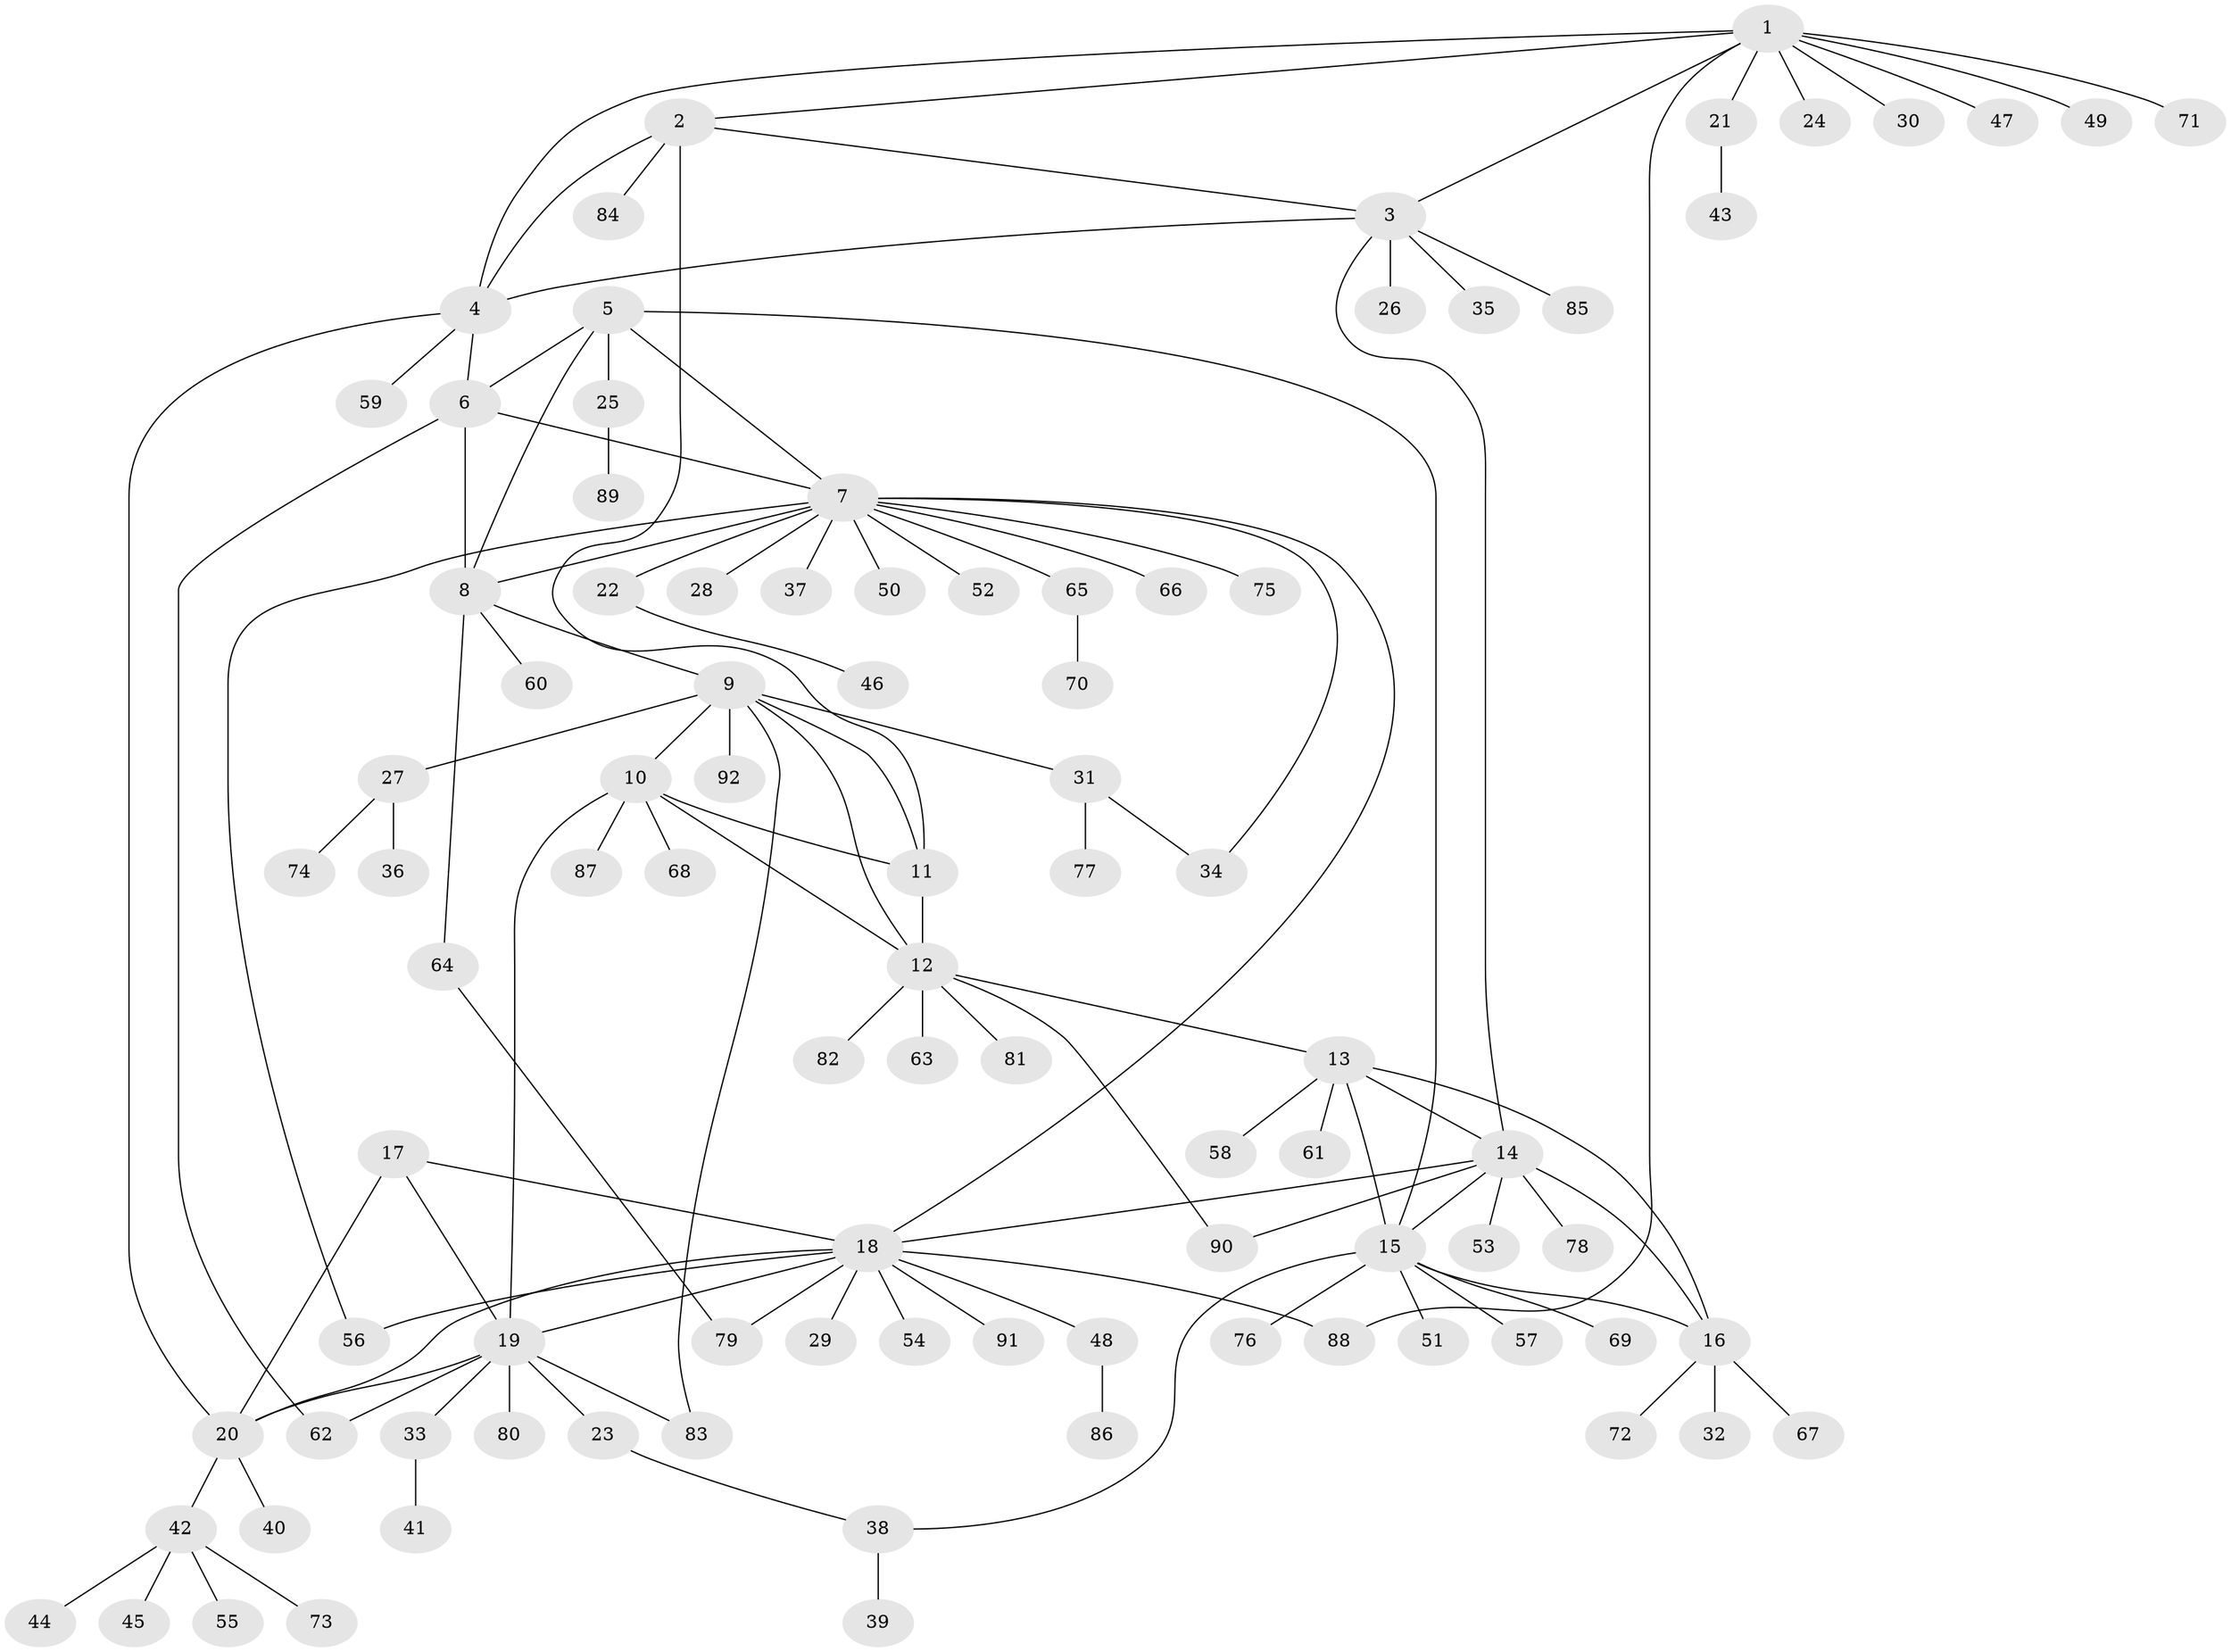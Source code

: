 // coarse degree distribution, {12: 0.03125, 6: 0.015625, 5: 0.03125, 11: 0.015625, 7: 0.015625, 15: 0.015625, 4: 0.015625, 1: 0.734375, 2: 0.109375, 14: 0.015625}
// Generated by graph-tools (version 1.1) at 2025/57/03/04/25 21:57:44]
// undirected, 92 vertices, 120 edges
graph export_dot {
graph [start="1"]
  node [color=gray90,style=filled];
  1;
  2;
  3;
  4;
  5;
  6;
  7;
  8;
  9;
  10;
  11;
  12;
  13;
  14;
  15;
  16;
  17;
  18;
  19;
  20;
  21;
  22;
  23;
  24;
  25;
  26;
  27;
  28;
  29;
  30;
  31;
  32;
  33;
  34;
  35;
  36;
  37;
  38;
  39;
  40;
  41;
  42;
  43;
  44;
  45;
  46;
  47;
  48;
  49;
  50;
  51;
  52;
  53;
  54;
  55;
  56;
  57;
  58;
  59;
  60;
  61;
  62;
  63;
  64;
  65;
  66;
  67;
  68;
  69;
  70;
  71;
  72;
  73;
  74;
  75;
  76;
  77;
  78;
  79;
  80;
  81;
  82;
  83;
  84;
  85;
  86;
  87;
  88;
  89;
  90;
  91;
  92;
  1 -- 2;
  1 -- 3;
  1 -- 4;
  1 -- 21;
  1 -- 24;
  1 -- 30;
  1 -- 47;
  1 -- 49;
  1 -- 71;
  1 -- 88;
  2 -- 3;
  2 -- 4;
  2 -- 11;
  2 -- 84;
  3 -- 4;
  3 -- 14;
  3 -- 26;
  3 -- 35;
  3 -- 85;
  4 -- 6;
  4 -- 20;
  4 -- 59;
  5 -- 6;
  5 -- 7;
  5 -- 8;
  5 -- 15;
  5 -- 25;
  6 -- 7;
  6 -- 8;
  6 -- 62;
  7 -- 8;
  7 -- 18;
  7 -- 22;
  7 -- 28;
  7 -- 34;
  7 -- 37;
  7 -- 50;
  7 -- 52;
  7 -- 56;
  7 -- 65;
  7 -- 66;
  7 -- 75;
  8 -- 9;
  8 -- 60;
  8 -- 64;
  9 -- 10;
  9 -- 11;
  9 -- 12;
  9 -- 27;
  9 -- 31;
  9 -- 83;
  9 -- 92;
  10 -- 11;
  10 -- 12;
  10 -- 19;
  10 -- 68;
  10 -- 87;
  11 -- 12;
  12 -- 13;
  12 -- 63;
  12 -- 81;
  12 -- 82;
  12 -- 90;
  13 -- 14;
  13 -- 15;
  13 -- 16;
  13 -- 58;
  13 -- 61;
  14 -- 15;
  14 -- 16;
  14 -- 18;
  14 -- 53;
  14 -- 78;
  14 -- 90;
  15 -- 16;
  15 -- 38;
  15 -- 51;
  15 -- 57;
  15 -- 69;
  15 -- 76;
  16 -- 32;
  16 -- 67;
  16 -- 72;
  17 -- 18;
  17 -- 19;
  17 -- 20;
  18 -- 19;
  18 -- 20;
  18 -- 29;
  18 -- 48;
  18 -- 54;
  18 -- 56;
  18 -- 79;
  18 -- 88;
  18 -- 91;
  19 -- 20;
  19 -- 23;
  19 -- 33;
  19 -- 62;
  19 -- 80;
  19 -- 83;
  20 -- 40;
  20 -- 42;
  21 -- 43;
  22 -- 46;
  23 -- 38;
  25 -- 89;
  27 -- 36;
  27 -- 74;
  31 -- 34;
  31 -- 77;
  33 -- 41;
  38 -- 39;
  42 -- 44;
  42 -- 45;
  42 -- 55;
  42 -- 73;
  48 -- 86;
  64 -- 79;
  65 -- 70;
}

